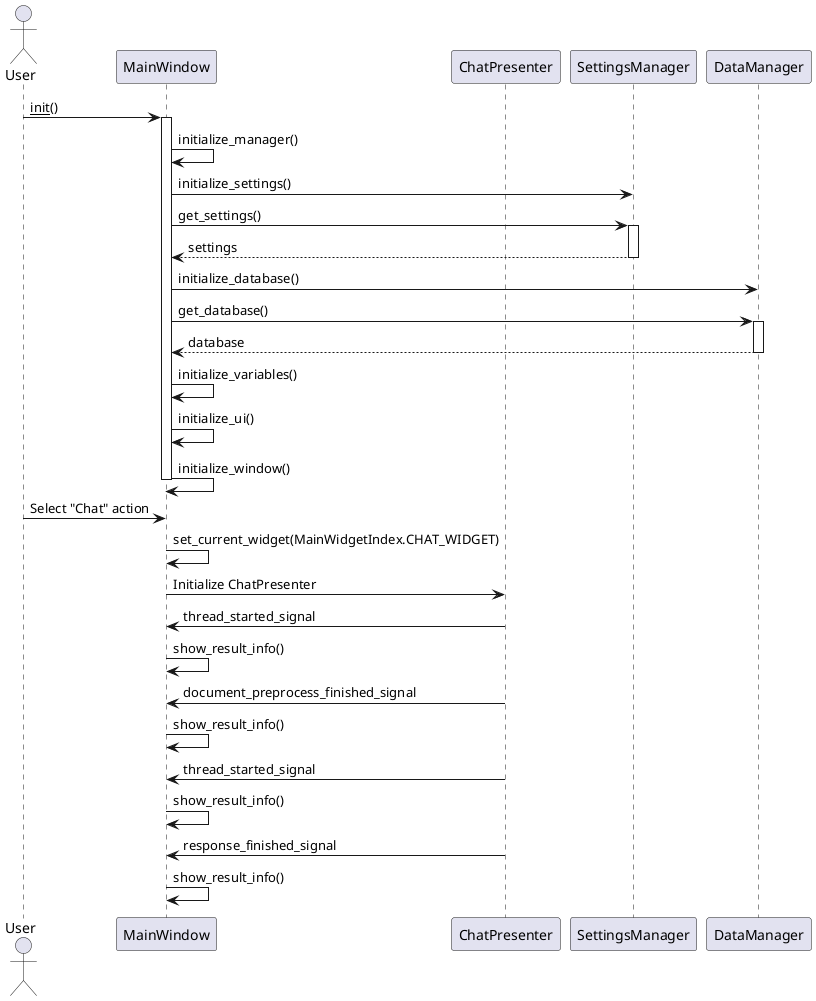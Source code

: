@startuml
actor User
participant MainWindow
participant ChatPresenter

User -> MainWindow: __init__()
activate MainWindow
MainWindow -> MainWindow: initialize_manager()
MainWindow -> SettingsManager: initialize_settings()
MainWindow -> SettingsManager: get_settings()
activate SettingsManager
SettingsManager --> MainWindow: settings
deactivate SettingsManager
MainWindow -> DataManager: initialize_database()
MainWindow -> DataManager: get_database()
activate DataManager
DataManager --> MainWindow: database
deactivate DataManager
MainWindow -> MainWindow: initialize_variables()
MainWindow -> MainWindow: initialize_ui()
MainWindow -> MainWindow: initialize_window()
deactivate MainWindow

User -> MainWindow: Select "Chat" action
MainWindow -> MainWindow: set_current_widget(MainWidgetIndex.CHAT_WIDGET)
MainWindow -> ChatPresenter: Initialize ChatPresenter
ChatPresenter -> MainWindow: thread_started_signal
MainWindow -> MainWindow: show_result_info()
ChatPresenter -> MainWindow: document_preprocess_finished_signal
MainWindow -> MainWindow: show_result_info()
ChatPresenter -> MainWindow: thread_started_signal
MainWindow -> MainWindow: show_result_info()
ChatPresenter -> MainWindow: response_finished_signal
MainWindow -> MainWindow: show_result_info()

@enduml